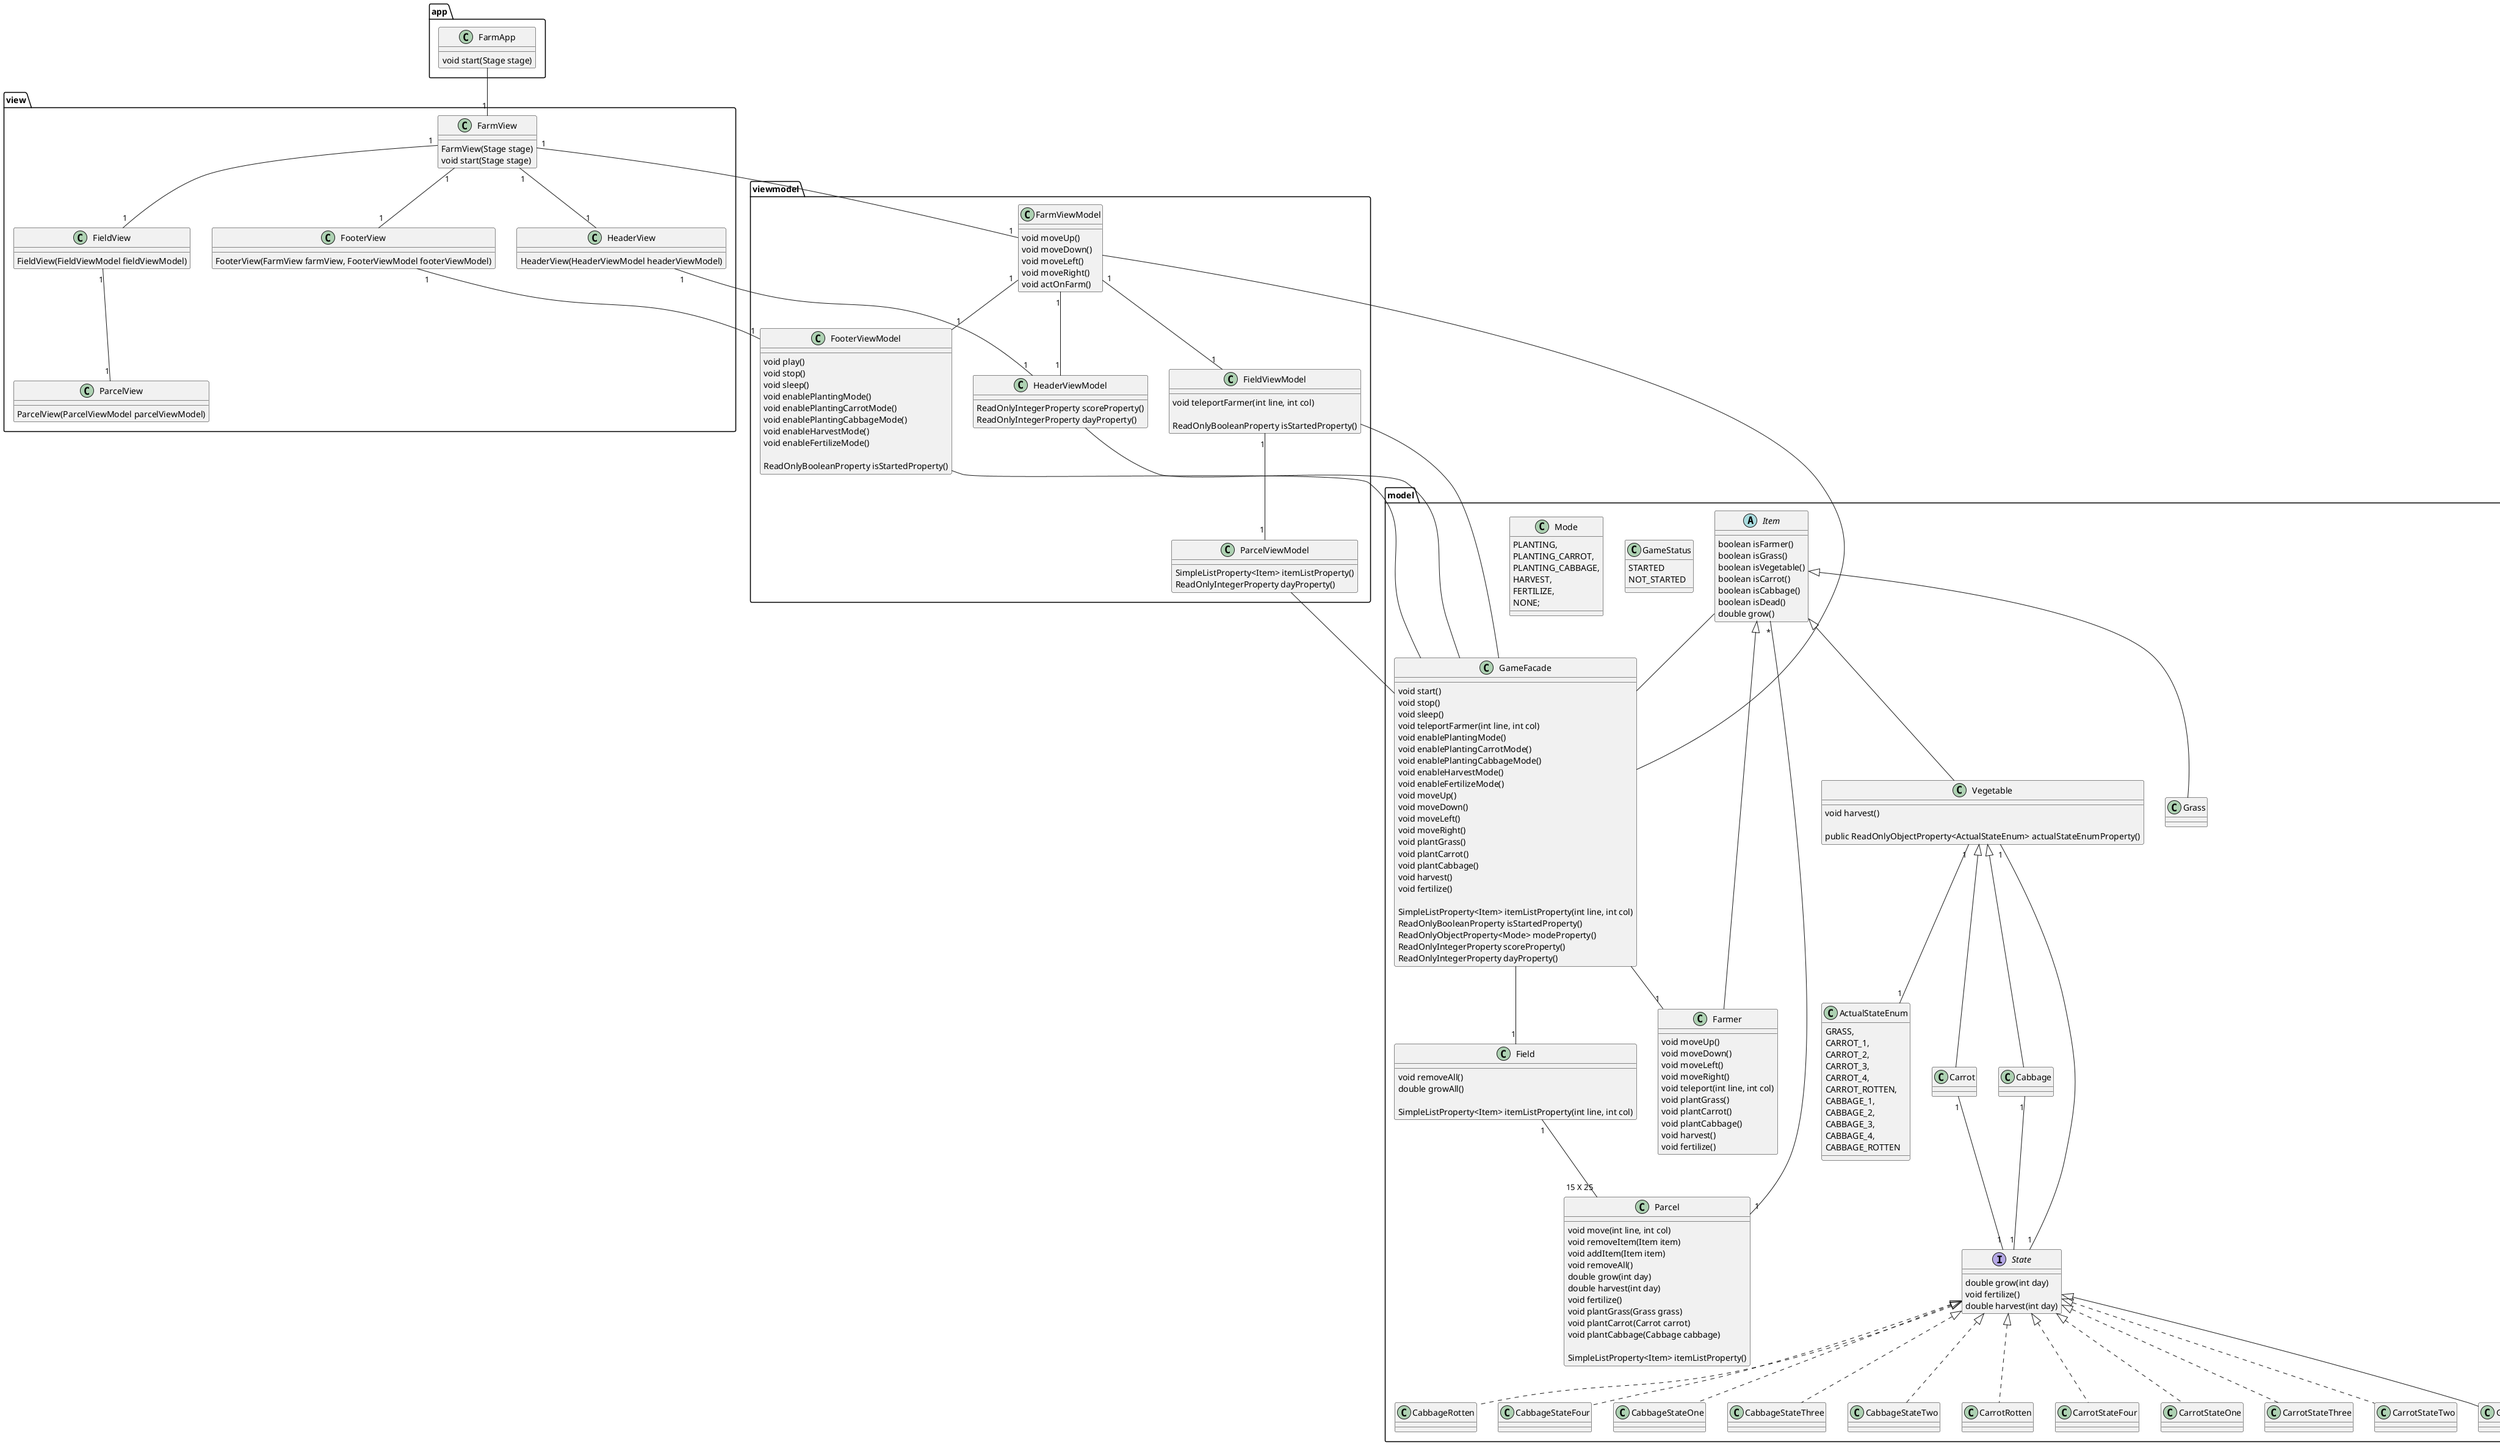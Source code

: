 @startuml

package app {
    class FarmApp {
        void start(Stage stage)
    }
}

package view {
    class FarmView {
        FarmView(Stage stage)
        void start(Stage stage)
    }

    class FieldView {
        FieldView(FieldViewModel fieldViewModel)
    }

    class FooterView {
        FooterView(FarmView farmView, FooterViewModel footerViewModel)
    }

    class HeaderView {
        HeaderView(HeaderViewModel headerViewModel)
    }

    class ParcelView {
        ParcelView(ParcelViewModel parcelViewModel)
    }
}

package viewmodel {
    class FarmViewModel {
        void moveUp()
        void moveDown()
        void moveLeft()
        void moveRight()
        void actOnFarm()
    }

    class FieldViewModel {
        void teleportFarmer(int line, int col)

        ReadOnlyBooleanProperty isStartedProperty()
    }

    class FooterViewModel {
        void play()
        void stop()
        void sleep()
        void enablePlantingMode()
        void enablePlantingCarrotMode()
        void enablePlantingCabbageMode()
        void enableHarvestMode()
        void enableFertilizeMode()

        ReadOnlyBooleanProperty isStartedProperty()
    }

    class HeaderViewModel {
        ReadOnlyIntegerProperty scoreProperty()
        ReadOnlyIntegerProperty dayProperty()
    }

    class ParcelViewModel {
        SimpleListProperty<Item> itemListProperty()
        ReadOnlyIntegerProperty dayProperty()
    }
}

package model {
    class ActualStateEnum {
        GRASS,
        CARROT_1,
        CARROT_2,
        CARROT_3,
        CARROT_4,
        CARROT_ROTTEN,
        CABBAGE_1,
        CABBAGE_2,
        CABBAGE_3,
        CABBAGE_4,
        CABBAGE_ROTTEN
    }

    class Cabbage extends Vegetable {

    }

    class CabbageRotten implements State {

    }

    class CabbageStateFour implements State {

    }

    class CabbageStateOne implements State {

    }

    class CabbageStateThree implements State {

    }

    class CabbageStateTwo implements State {

    }

    class Carrot extends Vegetable {

    }

    class CarrotRotten implements State {

    }

    class CarrotStateFour implements State {

    }

    class CarrotStateOne implements State {

    }

    class CarrotStateThree implements State {

    }

    class CarrotStateTwo implements State {

    }

    class Farmer extends Item {
        void moveUp()
        void moveDown()
        void moveLeft()
        void moveRight()
        void teleport(int line, int col)
        void plantGrass()
        void plantCarrot()
        void plantCabbage()
        void harvest()
        void fertilize()
    }

    class Field {
        void removeAll()
        double growAll()

        SimpleListProperty<Item> itemListProperty(int line, int col)
    }

    class GameFacade {
        void start()
        void stop()
        void sleep()
        void teleportFarmer(int line, int col)
        void enablePlantingMode()
        void enablePlantingCarrotMode()
        void enablePlantingCabbageMode()
        void enableHarvestMode()
        void enableFertilizeMode()
        void moveUp()
        void moveDown()
        void moveLeft()
        void moveRight()
        void plantGrass()
        void plantCarrot()
        void plantCabbage()
        void harvest()
        void fertilize()

        SimpleListProperty<Item> itemListProperty(int line, int col)
        ReadOnlyBooleanProperty isStartedProperty()
        ReadOnlyObjectProperty<Mode> modeProperty()
        ReadOnlyIntegerProperty scoreProperty()
        ReadOnlyIntegerProperty dayProperty()
    }

    class GameStatus {
            STARTED
            NOT_STARTED
    }

    class Grass extends Item {

    }

    class GrassState extends State {
    }

    interface State {
        double grow(int day)
        void fertilize()
        double harvest(int day)
    }

    abstract class Item {
        boolean isFarmer()
        boolean isGrass()
        boolean isVegetable()
        boolean isCarrot()
        boolean isCabbage()
        boolean isDead()
        double grow()
    }

    class Mode {
        PLANTING,
        PLANTING_CARROT,
        PLANTING_CABBAGE,
        HARVEST,
        FERTILIZE,
        NONE;
    }

    class Parcel {
        void move(int line, int col)
        void removeItem(Item item)
        void addItem(Item item)
        void removeAll()
        double grow(int day)
        double harvest(int day)
        void fertilize()
        void plantGrass(Grass grass)
        void plantCarrot(Carrot carrot)
        void plantCabbage(Cabbage cabbage)

        SimpleListProperty<Item> itemListProperty()
    }

    class Vegetable extends Item {
        void harvest()

        public ReadOnlyObjectProperty<ActualStateEnum> actualStateEnumProperty()
    }
}

FarmApp -- "1" FarmView

FarmView "1" -- "1"FarmViewModel
FarmView "1" -- "1" HeaderView
FarmView "1" -- "1" FieldView
FarmView "1" -- "1" FooterView

FieldView "1" -- "1" ParcelView

FooterView "1" -- "1" FooterViewModel

HeaderView "1" -- "1" HeaderViewModel

FarmViewModel "1" -- "1" HeaderViewModel
FarmViewModel "1" -- "1" FieldViewModel
FarmViewModel "1" -- "1" FooterViewModel
FarmViewModel -- GameFacade

FieldViewModel -- GameFacade
FieldViewModel "1" -- "1" ParcelViewModel

FooterViewModel -- GameFacade

HeaderViewModel -- GameFacade

ParcelViewModel -- GameFacade

Cabbage "1" -- "1" State

Carrot "1" -- "1" State

Field "1" -- "15 X 25" Parcel

GameFacade -- "1" Farmer
GameFacade -- "1" Field

Item -- GameFacade

Parcel "1" -- "*" Item

Vegetable "1" -- "1" State
Vegetable "1" -- "1" ActualStateEnum
@enduml